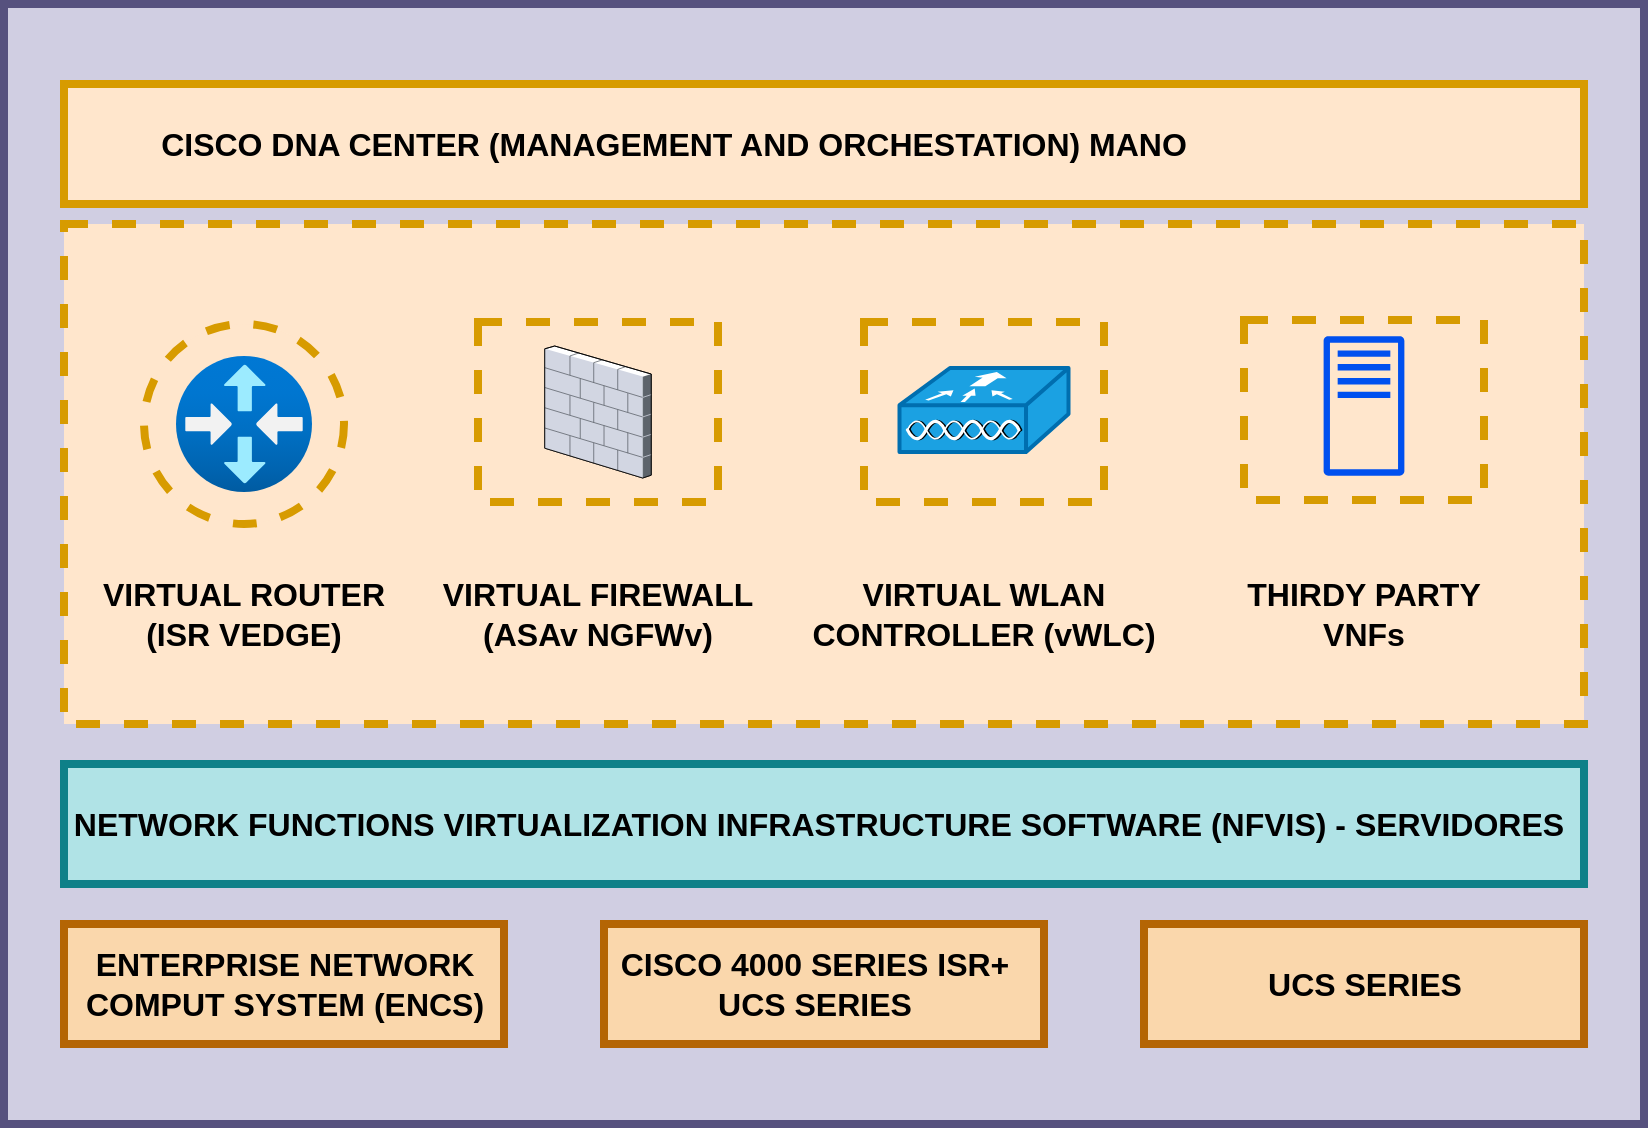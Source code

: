 <mxfile version="23.0.2" type="device">
  <diagram name="Página-1" id="Gd_w7DrsUppdvLayA0gW">
    <mxGraphModel dx="1194" dy="716" grid="1" gridSize="10" guides="1" tooltips="1" connect="1" arrows="1" fold="1" page="1" pageScale="1" pageWidth="827" pageHeight="1169" math="0" shadow="0">
      <root>
        <mxCell id="0" />
        <mxCell id="1" parent="0" />
        <mxCell id="w6HsFvnNpamQ9f5Tcxm5-1" value="" style="rounded=0;whiteSpace=wrap;html=1;strokeWidth=4;fillColor=#d0cee2;strokeColor=#56517e;" vertex="1" parent="1">
          <mxGeometry x="50" y="40" width="820" height="560" as="geometry" />
        </mxCell>
        <mxCell id="w6HsFvnNpamQ9f5Tcxm5-4" value="" style="rounded=0;whiteSpace=wrap;html=1;fillColor=#ffe6cc;strokeColor=#d79b00;dashed=1;strokeWidth=4;" vertex="1" parent="1">
          <mxGeometry x="80" y="150" width="760" height="250" as="geometry" />
        </mxCell>
        <mxCell id="w6HsFvnNpamQ9f5Tcxm5-19" value="" style="rounded=0;whiteSpace=wrap;html=1;strokeWidth=4;dashed=1;fillColor=#ffe6cc;strokeColor=#d79b00;" vertex="1" parent="1">
          <mxGeometry x="670" y="198" width="120" height="90" as="geometry" />
        </mxCell>
        <mxCell id="w6HsFvnNpamQ9f5Tcxm5-18" value="" style="rounded=0;whiteSpace=wrap;html=1;strokeWidth=4;dashed=1;fillColor=#ffe6cc;strokeColor=#d79b00;" vertex="1" parent="1">
          <mxGeometry x="480" y="199" width="120" height="90" as="geometry" />
        </mxCell>
        <mxCell id="w6HsFvnNpamQ9f5Tcxm5-17" value="" style="rounded=0;whiteSpace=wrap;html=1;strokeWidth=4;dashed=1;fillColor=#ffe6cc;strokeColor=#d79b00;" vertex="1" parent="1">
          <mxGeometry x="287" y="199" width="120" height="90" as="geometry" />
        </mxCell>
        <mxCell id="w6HsFvnNpamQ9f5Tcxm5-16" value="" style="ellipse;whiteSpace=wrap;html=1;aspect=fixed;dashed=1;strokeWidth=4;fillColor=#ffe6cc;strokeColor=#d79b00;" vertex="1" parent="1">
          <mxGeometry x="120" y="200" width="100" height="100" as="geometry" />
        </mxCell>
        <mxCell id="w6HsFvnNpamQ9f5Tcxm5-2" value="" style="rounded=0;whiteSpace=wrap;html=1;strokeWidth=4;fillColor=#ffe6cc;strokeColor=#d79b00;" vertex="1" parent="1">
          <mxGeometry x="80" y="80" width="760" height="60" as="geometry" />
        </mxCell>
        <mxCell id="w6HsFvnNpamQ9f5Tcxm5-3" value="CISCO DNA CENTER (MANAGEMENT AND ORCHESTATION) MANO" style="text;html=1;strokeColor=none;fillColor=none;align=center;verticalAlign=middle;whiteSpace=wrap;rounded=0;fontSize=16;fontStyle=1" vertex="1" parent="1">
          <mxGeometry x="110" y="95" width="550" height="30" as="geometry" />
        </mxCell>
        <mxCell id="w6HsFvnNpamQ9f5Tcxm5-6" value="" style="image;aspect=fixed;html=1;points=[];align=center;fontSize=12;image=img/lib/azure2/networking/Virtual_Router.svg;" vertex="1" parent="1">
          <mxGeometry x="136" y="216" width="68" height="68" as="geometry" />
        </mxCell>
        <mxCell id="w6HsFvnNpamQ9f5Tcxm5-8" value="" style="verticalLabelPosition=bottom;sketch=0;aspect=fixed;html=1;verticalAlign=top;strokeColor=none;align=center;outlineConnect=0;shape=mxgraph.citrix.firewall;" vertex="1" parent="1">
          <mxGeometry x="320.38" y="211" width="53.23" height="66" as="geometry" />
        </mxCell>
        <mxCell id="w6HsFvnNpamQ9f5Tcxm5-9" value="" style="shape=mxgraph.cisco.wireless.wlan_controller;html=1;pointerEvents=1;dashed=0;fillColor=#1ba1e2;strokeColor=#006EAF;strokeWidth=2;verticalLabelPosition=bottom;verticalAlign=top;align=center;outlineConnect=0;fontColor=#ffffff;" vertex="1" parent="1">
          <mxGeometry x="497.75" y="222" width="84.5" height="42" as="geometry" />
        </mxCell>
        <mxCell id="w6HsFvnNpamQ9f5Tcxm5-14" value="" style="sketch=0;outlineConnect=0;fontColor=#ffffff;fillColor=#0050ef;strokeColor=#001DBC;dashed=0;verticalLabelPosition=bottom;verticalAlign=top;align=center;html=1;fontSize=12;fontStyle=0;aspect=fixed;pointerEvents=1;shape=mxgraph.aws4.traditional_server;" vertex="1" parent="1">
          <mxGeometry x="709.81" y="206" width="40.38" height="70" as="geometry" />
        </mxCell>
        <mxCell id="w6HsFvnNpamQ9f5Tcxm5-20" value="&lt;div&gt;VIRTUAL ROUTER&lt;/div&gt;&lt;div&gt;(ISR VEDGE)&lt;br&gt;&lt;/div&gt;" style="text;html=1;strokeColor=none;fillColor=none;align=center;verticalAlign=middle;whiteSpace=wrap;rounded=0;fontSize=16;fontStyle=1" vertex="1" parent="1">
          <mxGeometry x="95" y="330" width="150" height="30" as="geometry" />
        </mxCell>
        <mxCell id="w6HsFvnNpamQ9f5Tcxm5-22" value="&lt;div&gt;VIRTUAL FIREWALL (ASAv NGFWv)&lt;br&gt;&lt;/div&gt;" style="text;html=1;strokeColor=none;fillColor=none;align=center;verticalAlign=middle;whiteSpace=wrap;rounded=0;fontSize=16;fontStyle=1" vertex="1" parent="1">
          <mxGeometry x="264" y="330" width="166" height="30" as="geometry" />
        </mxCell>
        <mxCell id="w6HsFvnNpamQ9f5Tcxm5-24" value="&lt;div&gt;VIRTUAL WLAN&lt;/div&gt;&lt;div&gt;CONTROLLER (vWLC)&lt;br&gt;&lt;/div&gt;" style="text;html=1;strokeColor=none;fillColor=none;align=center;verticalAlign=middle;whiteSpace=wrap;rounded=0;fontSize=16;fontStyle=1" vertex="1" parent="1">
          <mxGeometry x="450" y="330" width="180" height="30" as="geometry" />
        </mxCell>
        <mxCell id="w6HsFvnNpamQ9f5Tcxm5-25" value="&lt;div&gt;THIRDY PARTY&lt;/div&gt;&lt;div&gt;VNFs&lt;br&gt;&lt;/div&gt;" style="text;html=1;strokeColor=none;fillColor=none;align=center;verticalAlign=middle;whiteSpace=wrap;rounded=0;fontSize=16;fontStyle=1" vertex="1" parent="1">
          <mxGeometry x="640" y="330" width="180" height="30" as="geometry" />
        </mxCell>
        <mxCell id="w6HsFvnNpamQ9f5Tcxm5-27" value="" style="rounded=0;whiteSpace=wrap;html=1;strokeWidth=4;fillColor=#b0e3e6;strokeColor=#0e8088;" vertex="1" parent="1">
          <mxGeometry x="80" y="420" width="760" height="60" as="geometry" />
        </mxCell>
        <mxCell id="w6HsFvnNpamQ9f5Tcxm5-28" value="&lt;div&gt;NETWORK FUNCTIONS VIRTUALIZATION INFRASTRUCTURE SOFTWARE (NFVIS) - SERVIDORES&lt;br&gt;&lt;/div&gt;" style="text;html=1;strokeColor=none;fillColor=none;align=center;verticalAlign=middle;whiteSpace=wrap;rounded=0;fontSize=16;fontStyle=1" vertex="1" parent="1">
          <mxGeometry x="80" y="435" width="755" height="30" as="geometry" />
        </mxCell>
        <mxCell id="w6HsFvnNpamQ9f5Tcxm5-29" value="" style="rounded=0;whiteSpace=wrap;html=1;fillColor=#fad7ac;strokeColor=#b46504;strokeWidth=4;" vertex="1" parent="1">
          <mxGeometry x="80" y="500" width="220" height="60" as="geometry" />
        </mxCell>
        <mxCell id="w6HsFvnNpamQ9f5Tcxm5-30" value="ENTERPRISE NETWORK COMPUT SYSTEM (ENCS)" style="text;html=1;strokeColor=none;fillColor=none;align=center;verticalAlign=middle;whiteSpace=wrap;rounded=0;fontSize=16;fontStyle=1" vertex="1" parent="1">
          <mxGeometry x="87.5" y="515" width="205" height="30" as="geometry" />
        </mxCell>
        <mxCell id="w6HsFvnNpamQ9f5Tcxm5-31" value="" style="rounded=0;whiteSpace=wrap;html=1;fillColor=#fad7ac;strokeColor=#b46504;strokeWidth=4;" vertex="1" parent="1">
          <mxGeometry x="350" y="500" width="220" height="60" as="geometry" />
        </mxCell>
        <mxCell id="w6HsFvnNpamQ9f5Tcxm5-32" value="&lt;div&gt;CISCO 4000 SERIES ISR+&lt;/div&gt;&lt;div&gt;UCS SERIES&lt;br&gt;&lt;/div&gt;" style="text;html=1;strokeColor=none;fillColor=none;align=center;verticalAlign=middle;whiteSpace=wrap;rounded=0;fontSize=16;fontStyle=1" vertex="1" parent="1">
          <mxGeometry x="352.5" y="515" width="205" height="30" as="geometry" />
        </mxCell>
        <mxCell id="w6HsFvnNpamQ9f5Tcxm5-33" value="" style="rounded=0;whiteSpace=wrap;html=1;fillColor=#fad7ac;strokeColor=#b46504;strokeWidth=4;" vertex="1" parent="1">
          <mxGeometry x="620" y="500" width="220" height="60" as="geometry" />
        </mxCell>
        <mxCell id="w6HsFvnNpamQ9f5Tcxm5-35" value="UCS SERIES" style="text;html=1;strokeColor=none;fillColor=none;align=center;verticalAlign=middle;whiteSpace=wrap;rounded=0;fontSize=16;fontStyle=1" vertex="1" parent="1">
          <mxGeometry x="627.5" y="515" width="205" height="30" as="geometry" />
        </mxCell>
      </root>
    </mxGraphModel>
  </diagram>
</mxfile>
